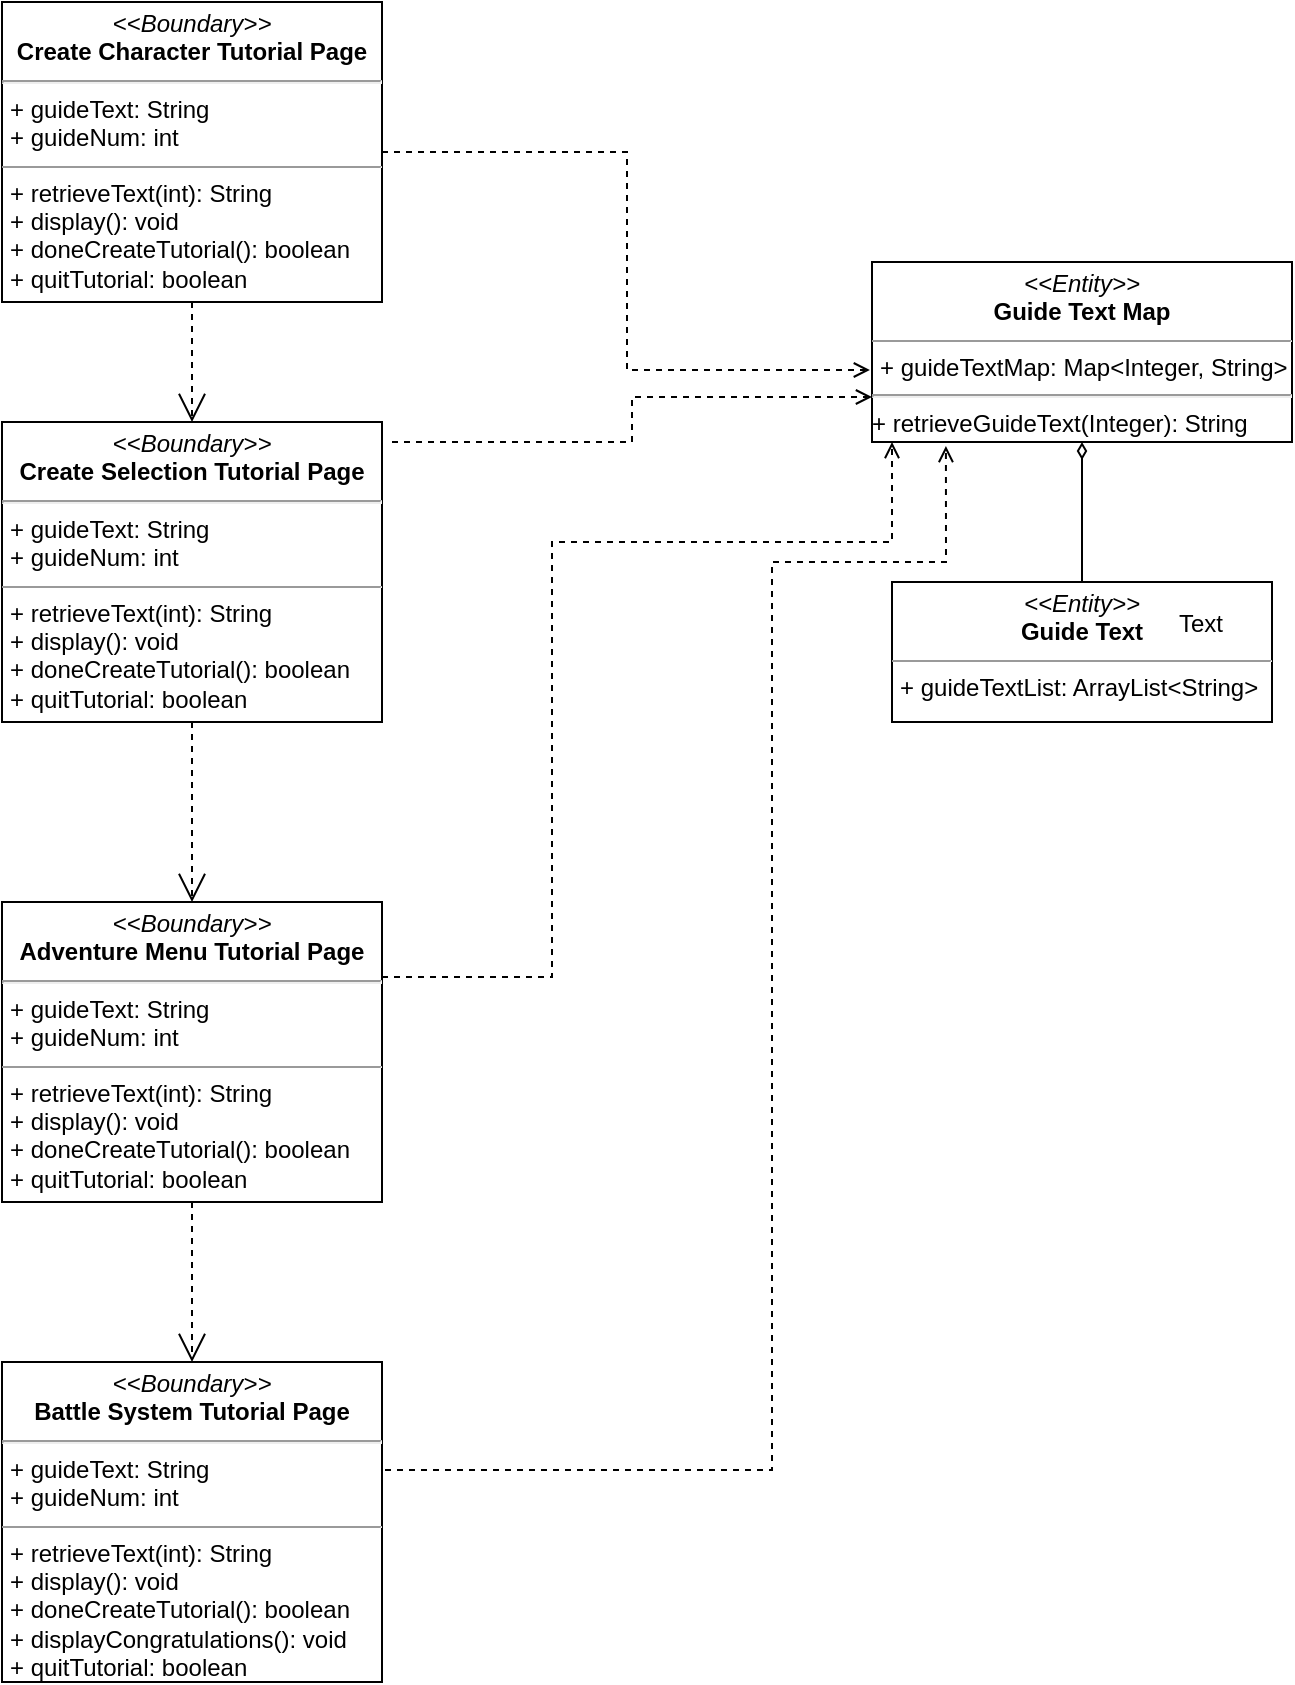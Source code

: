 <mxfile version="12.6.4" type="google"><diagram id="scIzYtG_bpbtE29Fr_pH" name="Page-1"><mxGraphModel dx="1408" dy="699" grid="1" gridSize="10" guides="1" tooltips="1" connect="1" arrows="1" fold="1" page="1" pageScale="1" pageWidth="850" pageHeight="1100" math="0" shadow="0"><root><mxCell id="0"/><mxCell id="1" parent="0"/><mxCell id="Q3zgHiTHAjIA_uPXByhs-5" style="edgeStyle=orthogonalEdgeStyle;rounded=0;orthogonalLoop=1;jettySize=auto;html=1;entryX=1.005;entryY=0.4;entryDx=0;entryDy=0;entryPerimeter=0;endArrow=open;endFill=0;dashed=1;" edge="1" parent="1" source="Fic2RB-SdUtjRJYWWbwj-1" target="Fic2RB-SdUtjRJYWWbwj-10"><mxGeometry relative="1" as="geometry"/></mxCell><mxCell id="Fic2RB-SdUtjRJYWWbwj-1" value="&lt;p style=&quot;margin: 0px ; margin-top: 4px ; text-align: center&quot;&gt;&lt;i&gt;&amp;lt;&amp;lt;Boundary&amp;gt;&amp;gt;&lt;/i&gt;&lt;br&gt;&lt;b&gt;Create Character Tutorial Page&lt;/b&gt;&lt;/p&gt;&lt;hr&gt;&lt;p style=&quot;margin: 0px ; margin-left: 4px&quot;&gt;+ guideText: String&lt;/p&gt;&lt;p style=&quot;margin: 0px ; margin-left: 4px&quot;&gt;+ guideNum: int&lt;/p&gt;&lt;hr size=&quot;1&quot;&gt;&lt;p style=&quot;margin: 0px ; margin-left: 4px&quot;&gt;+ retrieveText(int): String&lt;br&gt;&lt;/p&gt;&lt;p style=&quot;margin: 0px ; margin-left: 4px&quot;&gt;+ display(): void&lt;/p&gt;&lt;p style=&quot;margin: 0px ; margin-left: 4px&quot;&gt;+ doneCreateTutorial(): boolean&lt;br&gt;&lt;/p&gt;&lt;p style=&quot;margin: 0px ; margin-left: 4px&quot;&gt;+ quitTutorial: boolean&lt;br&gt;&lt;/p&gt;" style="verticalAlign=top;align=left;overflow=fill;fontSize=12;fontFamily=Helvetica;html=1;" parent="1" vertex="1"><mxGeometry x="185" y="70" width="190" height="150" as="geometry"/></mxCell><mxCell id="Q3zgHiTHAjIA_uPXByhs-6" style="edgeStyle=orthogonalEdgeStyle;rounded=0;orthogonalLoop=1;jettySize=auto;html=1;entryX=1;entryY=0.25;entryDx=0;entryDy=0;dashed=1;endArrow=open;endFill=0;" edge="1" parent="1" target="Fic2RB-SdUtjRJYWWbwj-10"><mxGeometry relative="1" as="geometry"><mxPoint x="380" y="290" as="sourcePoint"/><Array as="points"><mxPoint x="500" y="290"/><mxPoint x="500" y="268"/></Array></mxGeometry></mxCell><mxCell id="Q3zgHiTHAjIA_uPXByhs-7" style="edgeStyle=orthogonalEdgeStyle;rounded=0;orthogonalLoop=1;jettySize=auto;html=1;dashed=1;endArrow=open;endFill=0;exitX=1;exitY=0.25;exitDx=0;exitDy=0;" edge="1" parent="1" source="Q3zgHiTHAjIA_uPXByhs-10" target="Fic2RB-SdUtjRJYWWbwj-10"><mxGeometry relative="1" as="geometry"><mxPoint x="380" y="452.5" as="sourcePoint"/><Array as="points"><mxPoint x="460" y="558"/><mxPoint x="460" y="340"/><mxPoint x="630" y="340"/></Array></mxGeometry></mxCell><mxCell id="Q3zgHiTHAjIA_uPXByhs-8" style="edgeStyle=orthogonalEdgeStyle;rounded=0;orthogonalLoop=1;jettySize=auto;html=1;entryX=0.824;entryY=-0.022;entryDx=0;entryDy=0;dashed=1;endArrow=open;endFill=0;entryPerimeter=0;exitX=0.995;exitY=0.36;exitDx=0;exitDy=0;exitPerimeter=0;" edge="1" parent="1" source="Q3zgHiTHAjIA_uPXByhs-12" target="Fic2RB-SdUtjRJYWWbwj-10"><mxGeometry relative="1" as="geometry"><mxPoint x="440" y="640" as="sourcePoint"/><Array as="points"><mxPoint x="570" y="804"/><mxPoint x="570" y="350"/><mxPoint x="657" y="350"/></Array></mxGeometry></mxCell><mxCell id="Fic2RB-SdUtjRJYWWbwj-7" value="" style="endArrow=open;endSize=12;dashed=1;html=1;exitX=0.5;exitY=1;exitDx=0;exitDy=0;entryX=0.5;entryY=0;entryDx=0;entryDy=0;" parent="1" source="Fic2RB-SdUtjRJYWWbwj-1" edge="1"><mxGeometry width="160" relative="1" as="geometry"><mxPoint x="90" y="220" as="sourcePoint"/><mxPoint x="280" y="280" as="targetPoint"/></mxGeometry></mxCell><mxCell id="Fic2RB-SdUtjRJYWWbwj-8" value="" style="endArrow=open;endSize=12;dashed=1;html=1;exitX=0.5;exitY=1;exitDx=0;exitDy=0;entryX=0.5;entryY=0;entryDx=0;entryDy=0;" parent="1" source="Q3zgHiTHAjIA_uPXByhs-11" target="Q3zgHiTHAjIA_uPXByhs-10" edge="1"><mxGeometry width="160" relative="1" as="geometry"><mxPoint x="650" y="535" as="sourcePoint"/><mxPoint x="650" y="565" as="targetPoint"/></mxGeometry></mxCell><mxCell id="Fic2RB-SdUtjRJYWWbwj-9" value="" style="endArrow=open;endSize=12;dashed=1;html=1;exitX=0.5;exitY=1;exitDx=0;exitDy=0;" parent="1" source="Q3zgHiTHAjIA_uPXByhs-10" target="Q3zgHiTHAjIA_uPXByhs-12" edge="1"><mxGeometry width="160" relative="1" as="geometry"><mxPoint x="550" y="700" as="sourcePoint"/><mxPoint x="550" y="810" as="targetPoint"/></mxGeometry></mxCell><mxCell id="Fic2RB-SdUtjRJYWWbwj-10" value="&lt;p style=&quot;margin: 0px ; margin-top: 4px ; text-align: center&quot;&gt;&lt;i&gt;&amp;lt;&amp;lt;Entity&amp;gt;&amp;gt;&lt;/i&gt;&lt;br&gt;&lt;b&gt;Guide Text Map&lt;/b&gt;&lt;/p&gt;&lt;hr size=&quot;1&quot;&gt;&lt;p style=&quot;margin: 0px ; margin-left: 4px&quot;&gt;&lt;/p&gt;&lt;p style=&quot;margin: 0px ; margin-left: 4px&quot;&gt;+ guideTextMap: Map&amp;lt;Integer, String&amp;gt;&lt;/p&gt;&lt;hr&gt;+ retrieveGuideText(Integer): String" style="verticalAlign=top;align=left;overflow=fill;fontSize=12;fontFamily=Helvetica;html=1;direction=west;" parent="1" vertex="1"><mxGeometry x="620" y="200" width="210" height="90" as="geometry"/></mxCell><mxCell id="Q3zgHiTHAjIA_uPXByhs-3" style="edgeStyle=orthogonalEdgeStyle;rounded=0;orthogonalLoop=1;jettySize=auto;html=1;endArrow=diamondThin;endFill=0;" edge="1" parent="1" source="Q3zgHiTHAjIA_uPXByhs-1" target="Fic2RB-SdUtjRJYWWbwj-10"><mxGeometry relative="1" as="geometry"/></mxCell><mxCell id="Q3zgHiTHAjIA_uPXByhs-1" value="&lt;p style=&quot;margin: 0px ; margin-top: 4px ; text-align: center&quot;&gt;&lt;i&gt;&amp;lt;&amp;lt;Entity&amp;gt;&amp;gt;&lt;/i&gt;&lt;br&gt;&lt;b&gt;Guide Text&lt;/b&gt;&lt;/p&gt;&lt;hr size=&quot;1&quot;&gt;&lt;p style=&quot;margin: 0px ; margin-left: 4px&quot;&gt;+ guideTextList: ArrayList&amp;lt;String&amp;gt;&lt;br&gt;&lt;/p&gt;&lt;p style=&quot;margin: 0px ; margin-left: 4px&quot;&gt;&lt;br&gt;&lt;/p&gt;" style="verticalAlign=top;align=left;overflow=fill;fontSize=12;fontFamily=Helvetica;html=1;" vertex="1" parent="1"><mxGeometry x="630" y="360" width="190" height="70" as="geometry"/></mxCell><mxCell id="Q3zgHiTHAjIA_uPXByhs-2" value="Text" style="text;html=1;align=center;verticalAlign=middle;resizable=0;points=[];autosize=1;" vertex="1" parent="1"><mxGeometry x="764" y="371" width="40" height="20" as="geometry"/></mxCell><mxCell id="Q3zgHiTHAjIA_uPXByhs-10" value="&lt;p style=&quot;margin: 0px ; margin-top: 4px ; text-align: center&quot;&gt;&lt;i&gt;&amp;lt;&amp;lt;Boundary&amp;gt;&amp;gt;&lt;/i&gt;&lt;br&gt;&lt;b&gt;Adventure Menu Tutorial Page&lt;/b&gt;&lt;/p&gt;&lt;hr&gt;&lt;p style=&quot;margin: 0px ; margin-left: 4px&quot;&gt;+ guideText: String&lt;/p&gt;&lt;p style=&quot;margin: 0px ; margin-left: 4px&quot;&gt;+ guideNum: int&lt;/p&gt;&lt;hr size=&quot;1&quot;&gt;&lt;p style=&quot;margin: 0px ; margin-left: 4px&quot;&gt;+ retrieveText(int): String&lt;br&gt;&lt;/p&gt;&lt;p style=&quot;margin: 0px ; margin-left: 4px&quot;&gt;+ display(): void&lt;/p&gt;&lt;p style=&quot;margin: 0px ; margin-left: 4px&quot;&gt;+ doneCreateTutorial(): boolean&lt;br&gt;&lt;/p&gt;&lt;p style=&quot;margin: 0px ; margin-left: 4px&quot;&gt;+ quitTutorial: boolean&lt;br&gt;&lt;/p&gt;" style="verticalAlign=top;align=left;overflow=fill;fontSize=12;fontFamily=Helvetica;html=1;" vertex="1" parent="1"><mxGeometry x="185" y="520" width="190" height="150" as="geometry"/></mxCell><mxCell id="Q3zgHiTHAjIA_uPXByhs-11" value="&lt;p style=&quot;margin: 0px ; margin-top: 4px ; text-align: center&quot;&gt;&lt;i&gt;&amp;lt;&amp;lt;Boundary&amp;gt;&amp;gt;&lt;/i&gt;&lt;br&gt;&lt;b&gt;Create Selection Tutorial Page&lt;/b&gt;&lt;/p&gt;&lt;hr&gt;&lt;p style=&quot;margin: 0px ; margin-left: 4px&quot;&gt;+ guideText: String&lt;/p&gt;&lt;p style=&quot;margin: 0px ; margin-left: 4px&quot;&gt;+ guideNum: int&lt;/p&gt;&lt;hr size=&quot;1&quot;&gt;&lt;p style=&quot;margin: 0px ; margin-left: 4px&quot;&gt;+ retrieveText(int): String&lt;br&gt;&lt;/p&gt;&lt;p style=&quot;margin: 0px ; margin-left: 4px&quot;&gt;+ display(): void&lt;/p&gt;&lt;p style=&quot;margin: 0px ; margin-left: 4px&quot;&gt;+ doneCreateTutorial(): boolean&lt;br&gt;&lt;/p&gt;&lt;p style=&quot;margin: 0px ; margin-left: 4px&quot;&gt;+ quitTutorial: boolean&lt;br&gt;&lt;/p&gt;" style="verticalAlign=top;align=left;overflow=fill;fontSize=12;fontFamily=Helvetica;html=1;" vertex="1" parent="1"><mxGeometry x="185" y="280" width="190" height="150" as="geometry"/></mxCell><mxCell id="Q3zgHiTHAjIA_uPXByhs-12" value="&lt;p style=&quot;margin: 0px ; margin-top: 4px ; text-align: center&quot;&gt;&lt;i&gt;&amp;lt;&amp;lt;Boundary&amp;gt;&amp;gt;&lt;/i&gt;&lt;br&gt;&lt;b&gt;Battle System Tutorial Page&lt;/b&gt;&lt;/p&gt;&lt;hr&gt;&lt;p style=&quot;margin: 0px ; margin-left: 4px&quot;&gt;+ guideText: String&lt;/p&gt;&lt;p style=&quot;margin: 0px ; margin-left: 4px&quot;&gt;+ guideNum: int&lt;/p&gt;&lt;hr size=&quot;1&quot;&gt;&lt;p style=&quot;margin: 0px ; margin-left: 4px&quot;&gt;+ retrieveText(int): String&lt;br&gt;&lt;/p&gt;&lt;p style=&quot;margin: 0px ; margin-left: 4px&quot;&gt;+ display(): void&lt;/p&gt;&lt;p style=&quot;margin: 0px ; margin-left: 4px&quot;&gt;+ doneCreateTutorial(): boolean&lt;br&gt;&lt;/p&gt;&lt;p style=&quot;margin: 0px ; margin-left: 4px&quot;&gt;+ displayCongratulations(): void&lt;/p&gt;&lt;p style=&quot;margin: 0px ; margin-left: 4px&quot;&gt;+ quitTutorial: boolean&lt;br&gt;&lt;/p&gt;" style="verticalAlign=top;align=left;overflow=fill;fontSize=12;fontFamily=Helvetica;html=1;" vertex="1" parent="1"><mxGeometry x="185" y="750" width="190" height="160" as="geometry"/></mxCell></root></mxGraphModel></diagram></mxfile>
